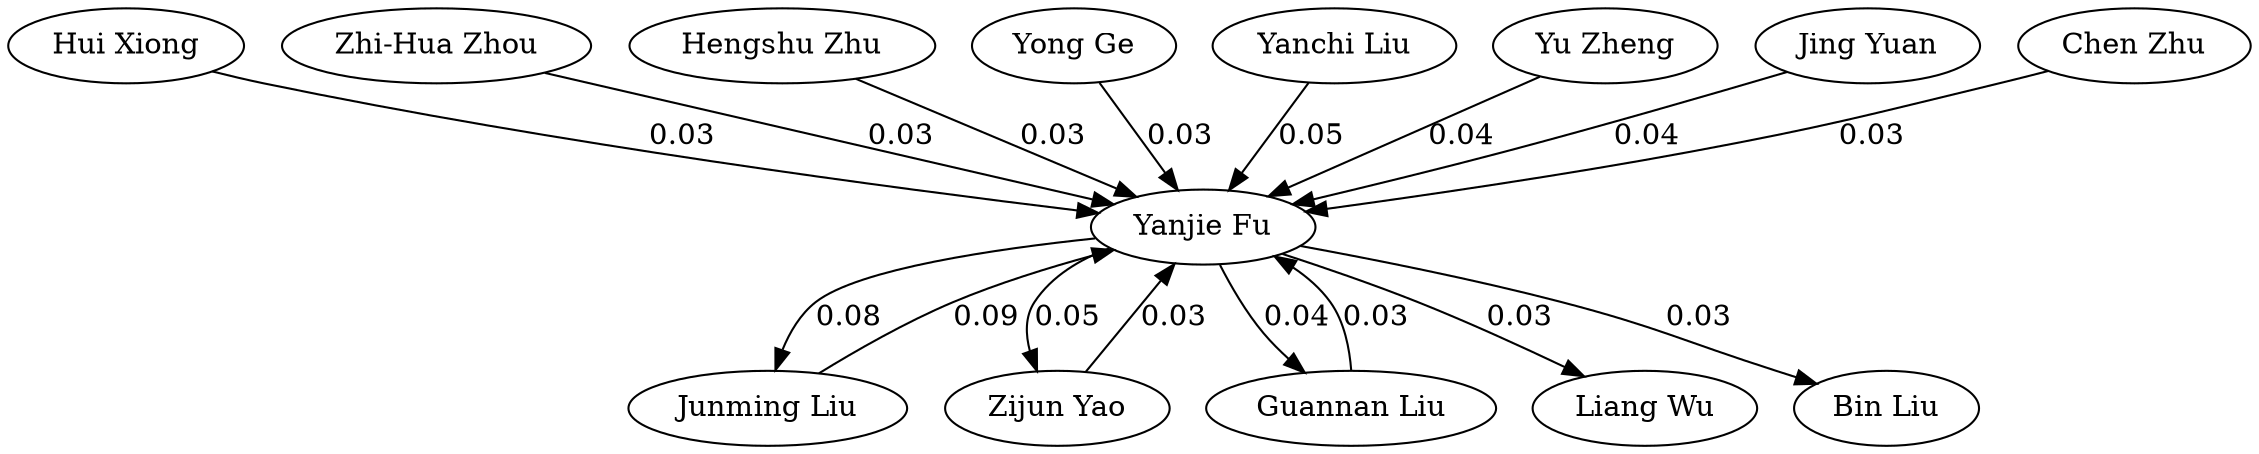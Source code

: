 strict digraph G{
"Hui Xiong" -> "Yanjie Fu"[label = 0.03]
"Zhi-Hua Zhou" -> "Yanjie Fu"[label = 0.03]
"Hengshu Zhu" -> "Yanjie Fu"[label = 0.03]
"Yong Ge" -> "Yanjie Fu"[label = 0.03]
"Junming Liu" -> "Yanjie Fu"[label = 0.09]
"Yanjie Fu" -> "Zijun Yao"[label = 0.05]
"Yanjie Fu" -> "Junming Liu"[label = 0.08]
"Yanjie Fu" -> "Guannan Liu"[label = 0.04]
"Yanjie Fu" -> "Liang Wu"[label = 0.03]
"Yanjie Fu" -> "Bin Liu"[label = 0.03]
"Yanchi Liu" -> "Yanjie Fu"[label = 0.05]
"Yu Zheng" -> "Yanjie Fu"[label = 0.04]
"Zijun Yao" -> "Yanjie Fu"[label = 0.03]
"Jing Yuan" -> "Yanjie Fu"[label = 0.04]
"Guannan Liu" -> "Yanjie Fu"[label = 0.03]
"Chen Zhu" -> "Yanjie Fu"[label = 0.03]
}